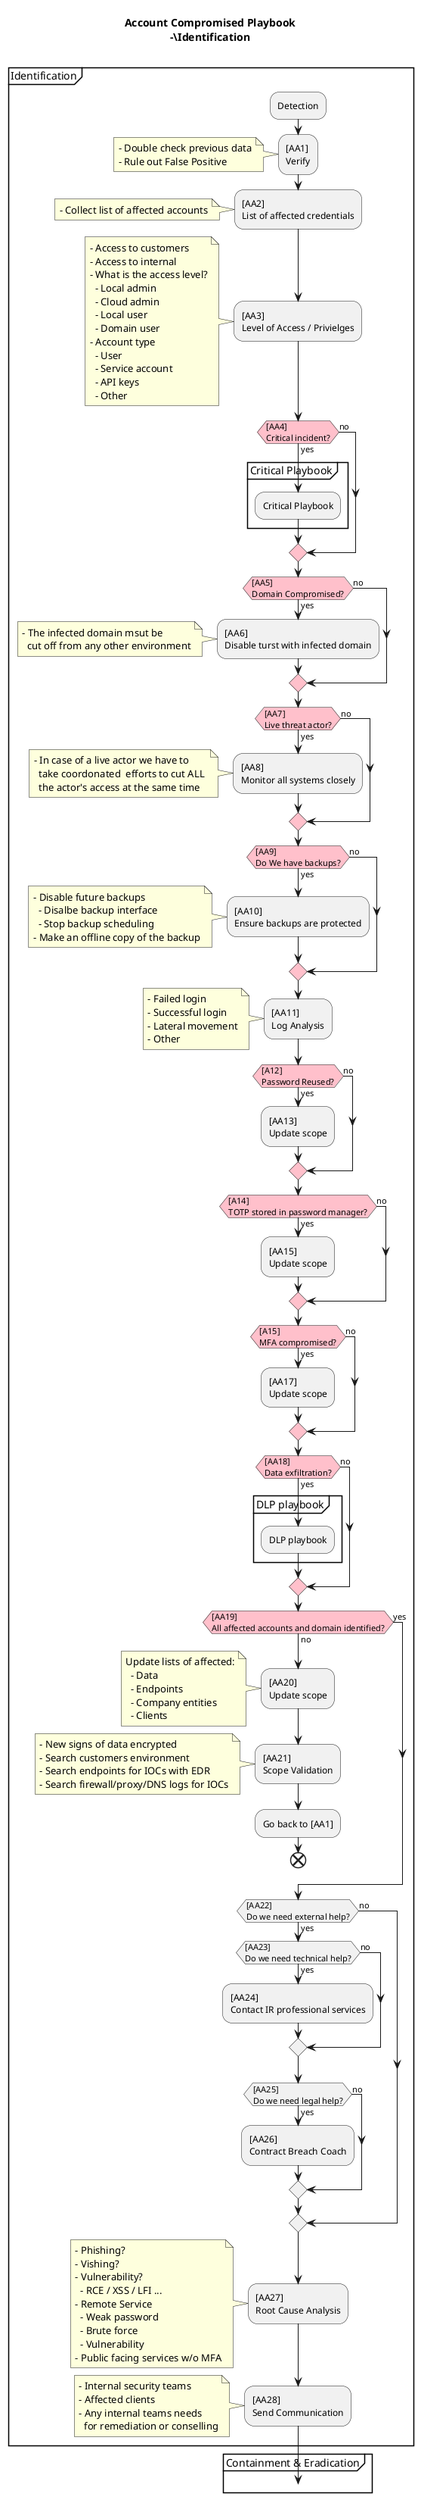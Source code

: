 @startuml "Account Compromised Playbook - Identification"

title "Account Compromised Playbook\n-\Identification\n"

partition "Identification" {
:Detection;
:[AA1]\nVerify;

note
  - Double check previous data
  - Rule out False Positive
endnote

:[AA2]\nList of affected credentials;

note
  - Collect list of affected accounts
endnote

:[AA3]\nLevel of Access / Privielges;

note
  - Access to customers
  - Access to internal
  - What is the access level?
    - Local admin
    - Cloud admin
    - Local user
    - Domain user
  - Account type
    - User
    - Service account
    - API keys
    - Other
endnote

#pink:if ([AA4]\nCritical incident?) then (yes)
  group Critical Playbook
    :Critical Playbook;
  endgroup
else (no)

endif

#pink:if ([AA5]\nDomain Compromised?) then (yes)
  :[AA6]\nDisable turst with infected domain;
  note
    - The infected domain msut be 
      cut off from any other environment
  endnote
else (no)
endif

#pink:if ([AA7]\nLive threat actor?) then (yes)
  :[AA8]\nMonitor all systems closely;
  note
    - In case of a live actor we have to 
      take coordonated  efforts to cut ALL 
      the actor's access at the same time
  endnote
else (no)
endif

#pink:if ([AA9]\nDo We have backups?) then (yes)
  :[AA10]\nEnsure backups are protected;
  note
    - Disable future backups
      - Disalbe backup interface
      - Stop backup scheduling
    - Make an offline copy of the backup
  endnote
else (no)
endif

:[AA11]\nLog Analysis;
note
  - Failed login
  - Successful login
  - Lateral movement
  - Other
endnote

#pink:if ([A12]\nPassword Reused?) then (yes)
  :[AA13]\nUpdate scope;
else (no)
endif

#pink:if([A14]\nTOTP stored in password manager?) then (yes)
  :[AA15]\nUpdate scope;
else (no)
endif

#pink:if ([A15]\nMFA compromised?) then (yes)
  :[AA17]\nUpdate scope;
else (no)
endif

#pink:if ([AA18]\nData exfiltration?) then (yes)
  group "DLP playbook"
    :DLP playbook;
  endgroup
else (no)
endif

#pink:if ([AA19]\nAll affected accounts and domain identified?) then (no)
  :[AA20]\nUpdate scope;
  note
    Update lists of affected:
      - Data
      - Endpoints
      - Company entities
      - Clients
  endnote

  :[AA21]\nScope Validation;
  note
    - New signs of data encrypted
    - Search customers environment
    - Search endpoints for IOCs with EDR
    - Search firewall/proxy/DNS logs for IOCs
  endnote

  :Go back to [AA1];
  end
else (yes)
endif

if ([AA22]\nDo we need external help?) then (yes)
  if ([AA23]\nDo we need technical help?) then (yes)
    :[AA24]\nContact IR professional services;
  else (no)
  endif

  if ([AA25]\nDo we need legal help?) then (yes)
    :[AA26]\nContract Breach Coach;
  else (no)
  endif
else (no)
endif

:[AA27]\nRoot Cause Analysis;
note
  - Phishing?
  - Vishing?
  - Vulnerability?
    - RCE / XSS / LFI ...
  - Remote Service
    - Weak password
    - Brute force
    - Vulnerability
  - Public facing services w/o MFA
endnote

:[AA28]\nSend Communication;
note
  - Internal security teams
  - Affected clients
  - Any internal teams needs
    for remediation or conselling
endnote

}

partition "Containment & Eradication" {

}

@enduml